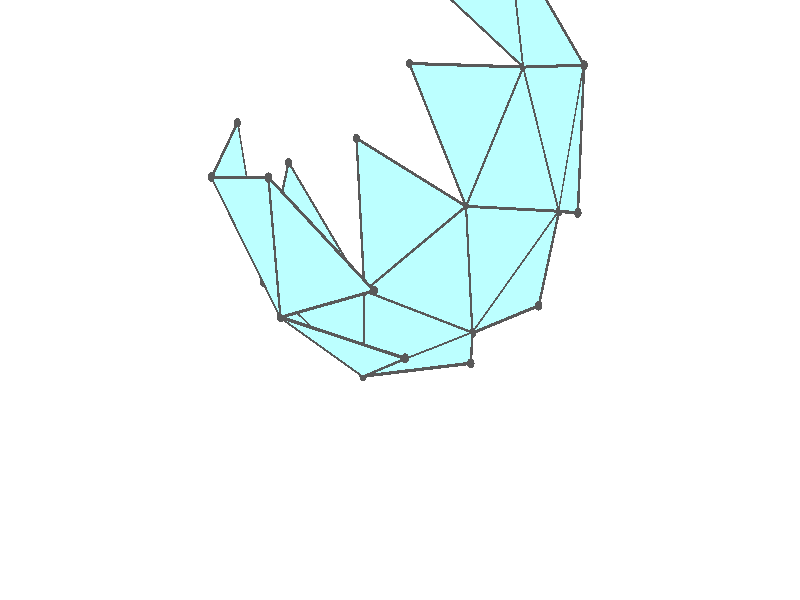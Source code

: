 #version 3.7;
global_settings{assumed_gamma 1.0}
camera{perspective location <18.750000000000000000000000, 10.825317547305481014063844, 12.499999999999996447286321> right <0.133333333333333331482962, -0.230940107675850353485814, -0.000000000000000000000000> up <-0.064951905283832905846353, -0.037499999999999998612221, 0.129903810567665811692706> direction <0.750000000000000111022302, 0.433012701892219298294151, 0.499999999999999944488849> sky <-0.433012701892219298294151, -0.249999999999999944488849, 0.866025403784438707610605> look_at <18.000000000000000000000000, 10.392304845413262270881205, 11.999999999999996447286321>}
light_source{<18.750000000000000000000000, 10.825317547305481014063844, 12.499999999999996447286321> rgb<1.0,1.0,1.0>}
background{rgb<1,1,1>}
union{union{object{union{sphere{<-0.303530999103342913336689, 0.525731112119133481286326, -0.239250598670508907162002>,0.029999999999999998889777}sphere{<-0.303530999103343301914748, -0.525731112119133370264024, -0.239250598670508907162002>,0.029999999999999998889777}sphere{<0.607061998206686048717984, -0.000000000000000148687307, -0.239250598670508907162002>,0.029999999999999998889777}} pigment{rgb<0.1,0.1,0.1>}}object{union{cylinder{<-0.303530999103342913336689, 0.525731112119133481286326, -0.239250598670508907162002>,<-0.303530999103343301914748, -0.525731112119133370264024, -0.239250598670508907162002>,0.010000000000000000208167}cylinder{<-0.303530999103343301914748, -0.525731112119133370264024, -0.239250598670508907162002>,<0.607061998206686048717984, -0.000000000000000148687307, -0.239250598670508907162002>,0.010000000000000000208167}cylinder{<0.607061998206686048717984, -0.000000000000000148687307, -0.239250598670508907162002>,<-0.303530999103342913336689, 0.525731112119133481286326, -0.239250598670508907162002>,0.010000000000000000208167}} pigment{rgb<0.1,0.1,0.1>}}object{polygon{3.000000000000000000000000,<-0.303530999103342913336689, 0.525731112119133481286326, -0.239250598670508907162002>,<-0.303530999103343301914748, -0.525731112119133370264024, -0.239250598670508907162002>,<0.607061998206686048717984, -0.000000000000000148687307, -0.239250598670508907162002>} pigment{rgbft<0.5,1.0,1.0,0.1,0.1>}}}union{object{union{sphere{<-0.303530999103342913336689, 0.525731112119133481286326, -0.239250598670508796139700>,0.029999999999999998889777}sphere{<-0.303530999103343357425899, -0.525731112119133370264024, -0.239250598670508796139700>,0.029999999999999998889777}sphere{<-1.136579961287904172451135, 0.000000000000000554836904, 0.128457211082409400448867>,0.029999999999999998889777}} pigment{rgb<0.1,0.1,0.1>}}object{union{cylinder{<-0.303530999103342913336689, 0.525731112119133481286326, -0.239250598670508796139700>,<-0.303530999103343357425899, -0.525731112119133370264024, -0.239250598670508796139700>,0.010000000000000000208167}cylinder{<-0.303530999103343357425899, -0.525731112119133370264024, -0.239250598670508796139700>,<-1.136579961287904172451135, 0.000000000000000554836904, 0.128457211082409400448867>,0.010000000000000000208167}cylinder{<-1.136579961287904172451135, 0.000000000000000554836904, 0.128457211082409400448867>,<-0.303530999103342913336689, 0.525731112119133481286326, -0.239250598670508796139700>,0.010000000000000000208167}} pigment{rgb<0.1,0.1,0.1>}}object{polygon{3.000000000000000000000000,<-0.303530999103342913336689, 0.525731112119133481286326, -0.239250598670508796139700>,<-0.303530999103343357425899, -0.525731112119133370264024, -0.239250598670508796139700>,<-1.136579961287904172451135, 0.000000000000000554836904, 0.128457211082409400448867>} pigment{rgbft<0.5,1.0,1.0,0.1,0.1>}}}union{object{union{sphere{<-0.303530999103343024358992, 0.525731112119133481286326, -0.239250598670508629606246>,0.029999999999999998889777}sphere{<-0.952625084805700850232313, 0.984307119907659178181802, 0.449195275735781385240131>,0.029999999999999998889777}sphere{<-1.136579961287904172451135, 0.000000000000000555111512, 0.128457211082409372693292>,0.029999999999999998889777}} pigment{rgb<0.1,0.1,0.1>}}object{union{cylinder{<-0.303530999103343024358992, 0.525731112119133481286326, -0.239250598670508629606246>,<-0.952625084805700850232313, 0.984307119907659178181802, 0.449195275735781385240131>,0.010000000000000000208167}cylinder{<-0.952625084805700850232313, 0.984307119907659178181802, 0.449195275735781385240131>,<-1.136579961287904172451135, 0.000000000000000555111512, 0.128457211082409372693292>,0.010000000000000000208167}cylinder{<-1.136579961287904172451135, 0.000000000000000555111512, 0.128457211082409372693292>,<-0.303530999103343024358992, 0.525731112119133481286326, -0.239250598670508629606246>,0.010000000000000000208167}} pigment{rgb<0.1,0.1,0.1>}}object{polygon{3.000000000000000000000000,<-0.303530999103343024358992, 0.525731112119133481286326, -0.239250598670508629606246>,<-0.952625084805700850232313, 0.984307119907659178181802, 0.449195275735781385240131>,<-1.136579961287904172451135, 0.000000000000000555111512, 0.128457211082409372693292>} pigment{rgbft<0.5,1.0,1.0,0.1,0.1>}}}union{object{union{sphere{<-1.518806099470625392555689, 0.332843963770213469022252, 1.049701415445041696727912>,0.029999999999999998889777}sphere{<-0.952625084805700961254615, 0.984307119907659178181802, 0.449195275735781551773584>,0.029999999999999998889777}sphere{<-1.136579961287904172451135, 0.000000000000000582867088, 0.128457211082409594737896>,0.029999999999999998889777}} pigment{rgb<0.1,0.1,0.1>}}object{union{cylinder{<-1.518806099470625392555689, 0.332843963770213469022252, 1.049701415445041696727912>,<-0.952625084805700961254615, 0.984307119907659178181802, 0.449195275735781551773584>,0.010000000000000000208167}cylinder{<-0.952625084805700961254615, 0.984307119907659178181802, 0.449195275735781551773584>,<-1.136579961287904172451135, 0.000000000000000582867088, 0.128457211082409594737896>,0.010000000000000000208167}cylinder{<-1.136579961287904172451135, 0.000000000000000582867088, 0.128457211082409594737896>,<-1.518806099470625392555689, 0.332843963770213469022252, 1.049701415445041696727912>,0.010000000000000000208167}} pigment{rgb<0.1,0.1,0.1>}}object{polygon{3.000000000000000000000000,<-1.518806099470625392555689, 0.332843963770213469022252, 1.049701415445041696727912>,<-0.952625084805700961254615, 0.984307119907659178181802, 0.449195275735781551773584>,<-1.136579961287904172451135, 0.000000000000000582867088, 0.128457211082409594737896>} pigment{rgbft<0.5,1.0,1.0,0.1,0.1>}}}union{object{union{sphere{<-1.518806099470625392555689, 0.332843963770213524533403, 1.049701415445041918772517>,0.029999999999999998889777}sphere{<-0.952625084805700739210010, 0.984307119907659178181802, 0.449195275735781884840492>,0.029999999999999998889777}sphere{<-1.019159008470241989385840, 1.148902683679210445788499, 1.485561208400788313355179>,0.029999999999999998889777}} pigment{rgb<0.1,0.1,0.1>}}object{union{cylinder{<-1.518806099470625392555689, 0.332843963770213524533403, 1.049701415445041918772517>,<-0.952625084805700739210010, 0.984307119907659178181802, 0.449195275735781884840492>,0.010000000000000000208167}cylinder{<-0.952625084805700739210010, 0.984307119907659178181802, 0.449195275735781884840492>,<-1.019159008470241989385840, 1.148902683679210445788499, 1.485561208400788313355179>,0.010000000000000000208167}cylinder{<-1.019159008470241989385840, 1.148902683679210445788499, 1.485561208400788313355179>,<-1.518806099470625392555689, 0.332843963770213524533403, 1.049701415445041918772517>,0.010000000000000000208167}} pigment{rgb<0.1,0.1,0.1>}}object{polygon{3.000000000000000000000000,<-1.518806099470625392555689, 0.332843963770213524533403, 1.049701415445041918772517>,<-0.952625084805700739210010, 0.984307119907659178181802, 0.449195275735781884840492>,<-1.019159008470241989385840, 1.148902683679210445788499, 1.485561208400788313355179>} pigment{rgbft<0.5,1.0,1.0,0.1,0.1>}}}union{object{union{sphere{<-1.518806099470625170511084, 0.332843963770213635555706, 1.049701415445041696727912>,0.029999999999999998889777}sphere{<-1.261148991479825287598260, 0.308166249991385310380565, 2.068807216696585182802437>,0.029999999999999998889777}sphere{<-1.019159008470241989385840, 1.148902683679210667833104, 1.485561208400788091310574>,0.029999999999999998889777}} pigment{rgb<0.1,0.1,0.1>}}object{union{cylinder{<-1.518806099470625170511084, 0.332843963770213635555706, 1.049701415445041696727912>,<-1.261148991479825287598260, 0.308166249991385310380565, 2.068807216696585182802437>,0.010000000000000000208167}cylinder{<-1.261148991479825287598260, 0.308166249991385310380565, 2.068807216696585182802437>,<-1.019159008470241989385840, 1.148902683679210667833104, 1.485561208400788091310574>,0.010000000000000000208167}cylinder{<-1.019159008470241989385840, 1.148902683679210667833104, 1.485561208400788091310574>,<-1.518806099470625170511084, 0.332843963770213635555706, 1.049701415445041696727912>,0.010000000000000000208167}} pigment{rgb<0.1,0.1,0.1>}}object{polygon{3.000000000000000000000000,<-1.518806099470625170511084, 0.332843963770213635555706, 1.049701415445041696727912>,<-1.261148991479825287598260, 0.308166249991385310380565, 2.068807216696585182802437>,<-1.019159008470241989385840, 1.148902683679210667833104, 1.485561208400788091310574>} pigment{rgbft<0.5,1.0,1.0,0.1,0.1>}}}union{object{union{sphere{<0.568289980643951420091753, -0.984307119907658956137197, 0.128457211082409206159838>,0.029999999999999998889777}sphere{<-0.303530999103343301914748, -0.525731112119133259241721, -0.239250598670508907162002>,0.029999999999999998889777}sphere{<0.607061998206686048717984, -0.000000000000000222044605, -0.239250598670508851650851>,0.029999999999999998889777}} pigment{rgb<0.1,0.1,0.1>}}object{union{cylinder{<0.568289980643951420091753, -0.984307119907658956137197, 0.128457211082409206159838>,<-0.303530999103343301914748, -0.525731112119133259241721, -0.239250598670508907162002>,0.010000000000000000208167}cylinder{<-0.303530999103343301914748, -0.525731112119133259241721, -0.239250598670508907162002>,<0.607061998206686048717984, -0.000000000000000222044605, -0.239250598670508851650851>,0.010000000000000000208167}cylinder{<0.607061998206686048717984, -0.000000000000000222044605, -0.239250598670508851650851>,<0.568289980643951420091753, -0.984307119907658956137197, 0.128457211082409206159838>,0.010000000000000000208167}} pigment{rgb<0.1,0.1,0.1>}}object{polygon{3.000000000000000000000000,<0.568289980643951420091753, -0.984307119907658956137197, 0.128457211082409206159838>,<-0.303530999103343301914748, -0.525731112119133259241721, -0.239250598670508907162002>,<0.607061998206686048717984, -0.000000000000000222044605, -0.239250598670508851650851>} pigment{rgbft<0.5,1.0,1.0,0.1,0.1>}}}union{object{union{sphere{<0.568289980643951420091753, -0.984307119907658956137197, 0.128457211082409095137535>,0.029999999999999998889777}sphere{<1.328747513368778498943357, -0.332843963770214190667218, 0.449195275735781218706677>,0.029999999999999998889777}sphere{<0.607061998206686159740286, -0.000000000000000166533454, -0.239250598670508907162002>,0.029999999999999998889777}} pigment{rgb<0.1,0.1,0.1>}}object{union{cylinder{<0.568289980643951420091753, -0.984307119907658956137197, 0.128457211082409095137535>,<1.328747513368778498943357, -0.332843963770214190667218, 0.449195275735781218706677>,0.010000000000000000208167}cylinder{<1.328747513368778498943357, -0.332843963770214190667218, 0.449195275735781218706677>,<0.607061998206686159740286, -0.000000000000000166533454, -0.239250598670508907162002>,0.010000000000000000208167}cylinder{<0.607061998206686159740286, -0.000000000000000166533454, -0.239250598670508907162002>,<0.568289980643951420091753, -0.984307119907658956137197, 0.128457211082409095137535>,0.010000000000000000208167}} pigment{rgb<0.1,0.1,0.1>}}object{polygon{3.000000000000000000000000,<0.568289980643951420091753, -0.984307119907658956137197, 0.128457211082409095137535>,<1.328747513368778498943357, -0.332843963770214190667218, 0.449195275735781218706677>,<0.607061998206686159740286, -0.000000000000000166533454, -0.239250598670508907162002>} pigment{rgbft<0.5,1.0,1.0,0.1,0.1>}}}union{object{union{sphere{<0.568289980643951309069450, -0.984307119907658734092593, 0.128457211082409150648687>,0.029999999999999998889777}sphere{<1.328747513368778276898752, -0.332843963770214301689521, 0.449195275735781329728979>,0.029999999999999998889777}sphere{<1.047654377856623852949269, -1.148902683679211556011523, 1.049701415445041252638703>,0.029999999999999998889777}} pigment{rgb<0.1,0.1,0.1>}}object{union{cylinder{<0.568289980643951309069450, -0.984307119907658734092593, 0.128457211082409150648687>,<1.328747513368778276898752, -0.332843963770214301689521, 0.449195275735781329728979>,0.010000000000000000208167}cylinder{<1.328747513368778276898752, -0.332843963770214301689521, 0.449195275735781329728979>,<1.047654377856623852949269, -1.148902683679211556011523, 1.049701415445041252638703>,0.010000000000000000208167}cylinder{<1.047654377856623852949269, -1.148902683679211556011523, 1.049701415445041252638703>,<0.568289980643951309069450, -0.984307119907658734092593, 0.128457211082409150648687>,0.010000000000000000208167}} pigment{rgb<0.1,0.1,0.1>}}object{polygon{3.000000000000000000000000,<0.568289980643951309069450, -0.984307119907658734092593, 0.128457211082409150648687>,<1.328747513368778276898752, -0.332843963770214301689521, 0.449195275735781329728979>,<1.047654377856623852949269, -1.148902683679211556011523, 1.049701415445041252638703>} pigment{rgbft<0.5,1.0,1.0,0.1,0.1>}}}union{object{union{sphere{<1.504558414777434460773975, -0.308166249991385976514380, 1.485561208400787647221364>,0.029999999999999998889777}sphere{<1.328747513368778276898752, -0.332843963770214301689521, 0.449195275735780996662072>,0.029999999999999998889777}sphere{<1.047654377856623852949269, -1.148902683679212000100733, 1.049701415445041252638703>,0.029999999999999998889777}} pigment{rgb<0.1,0.1,0.1>}}object{union{cylinder{<1.504558414777434460773975, -0.308166249991385976514380, 1.485561208400787647221364>,<1.328747513368778276898752, -0.332843963770214301689521, 0.449195275735780996662072>,0.010000000000000000208167}cylinder{<1.328747513368778276898752, -0.332843963770214301689521, 0.449195275735780996662072>,<1.047654377856623852949269, -1.148902683679212000100733, 1.049701415445041252638703>,0.010000000000000000208167}cylinder{<1.047654377856623852949269, -1.148902683679212000100733, 1.049701415445041252638703>,<1.504558414777434460773975, -0.308166249991385976514380, 1.485561208400787647221364>,0.010000000000000000208167}} pigment{rgb<0.1,0.1,0.1>}}object{polygon{3.000000000000000000000000,<1.504558414777434460773975, -0.308166249991385976514380, 1.485561208400787647221364>,<1.328747513368778276898752, -0.332843963770214301689521, 0.449195275735780996662072>,<1.047654377856623852949269, -1.148902683679212000100733, 1.049701415445041252638703>} pigment{rgbft<0.5,1.0,1.0,0.1,0.1>}}}union{object{union{sphere{<-0.303530999103342913336689, 0.525731112119133481286326, -0.239250598670508879406427>,0.029999999999999998889777}sphere{<0.568289980643952086225568, 0.984307119907658956137197, 0.128457211082409261670989>,0.029999999999999998889777}sphere{<0.607061998206686048717984, -0.000000000000000055511151, -0.239250598670508823895275>,0.029999999999999998889777}} pigment{rgb<0.1,0.1,0.1>}}object{union{cylinder{<-0.303530999103342913336689, 0.525731112119133481286326, -0.239250598670508879406427>,<0.568289980643952086225568, 0.984307119907658956137197, 0.128457211082409261670989>,0.010000000000000000208167}cylinder{<0.568289980643952086225568, 0.984307119907658956137197, 0.128457211082409261670989>,<0.607061998206686048717984, -0.000000000000000055511151, -0.239250598670508823895275>,0.010000000000000000208167}cylinder{<0.607061998206686048717984, -0.000000000000000055511151, -0.239250598670508823895275>,<-0.303530999103342913336689, 0.525731112119133481286326, -0.239250598670508879406427>,0.010000000000000000208167}} pigment{rgb<0.1,0.1,0.1>}}object{polygon{3.000000000000000000000000,<-0.303530999103342913336689, 0.525731112119133481286326, -0.239250598670508879406427>,<0.568289980643952086225568, 0.984307119907658956137197, 0.128457211082409261670989>,<0.607061998206686048717984, -0.000000000000000055511151, -0.239250598670508823895275>} pigment{rgbft<0.5,1.0,1.0,0.1,0.1>}}}union{object{union{sphere{<-0.952625084805701849433035, -0.984307119907658178981080, 0.449195275735781662795887>,0.029999999999999998889777}sphere{<-0.303530999103343357425899, -0.525731112119133592308629, -0.239250598670508851650851>,0.029999999999999998889777}sphere{<-1.136579961287904394495740, 0.000000000000000777156117, 0.128457211082409428204443>,0.029999999999999998889777}} pigment{rgb<0.1,0.1,0.1>}}object{union{cylinder{<-0.952625084805701849433035, -0.984307119907658178981080, 0.449195275735781662795887>,<-0.303530999103343357425899, -0.525731112119133592308629, -0.239250598670508851650851>,0.010000000000000000208167}cylinder{<-0.303530999103343357425899, -0.525731112119133592308629, -0.239250598670508851650851>,<-1.136579961287904394495740, 0.000000000000000777156117, 0.128457211082409428204443>,0.010000000000000000208167}cylinder{<-1.136579961287904394495740, 0.000000000000000777156117, 0.128457211082409428204443>,<-0.952625084805701849433035, -0.984307119907658178981080, 0.449195275735781662795887>,0.010000000000000000208167}} pigment{rgb<0.1,0.1,0.1>}}object{polygon{3.000000000000000000000000,<-0.952625084805701849433035, -0.984307119907658178981080, 0.449195275735781662795887>,<-0.303530999103343357425899, -0.525731112119133592308629, -0.239250598670508851650851>,<-1.136579961287904394495740, 0.000000000000000777156117, 0.128457211082409428204443>} pigment{rgbft<0.5,1.0,1.0,0.1,0.1>}}}union{object{union{sphere{<-0.303530999103342968847841, 0.525731112119133481286326, -0.239250598670508796139700>,0.029999999999999998889777}sphere{<-0.952625084805700739210010, 0.984307119907658956137197, 0.449195275735781385240131>,0.029999999999999998889777}sphere{<0.040880983541761312105578, 1.317151083677871481469879, 0.361255541038751126770023>,0.029999999999999998889777}} pigment{rgb<0.1,0.1,0.1>}}object{union{cylinder{<-0.303530999103342968847841, 0.525731112119133481286326, -0.239250598670508796139700>,<-0.952625084805700739210010, 0.984307119907658956137197, 0.449195275735781385240131>,0.010000000000000000208167}cylinder{<-0.952625084805700739210010, 0.984307119907658956137197, 0.449195275735781385240131>,<0.040880983541761312105578, 1.317151083677871481469879, 0.361255541038751126770023>,0.010000000000000000208167}cylinder{<0.040880983541761312105578, 1.317151083677871481469879, 0.361255541038751126770023>,<-0.303530999103342968847841, 0.525731112119133481286326, -0.239250598670508796139700>,0.010000000000000000208167}} pigment{rgb<0.1,0.1,0.1>}}object{polygon{3.000000000000000000000000,<-0.303530999103342968847841, 0.525731112119133481286326, -0.239250598670508796139700>,<-0.952625084805700739210010, 0.984307119907658956137197, 0.449195275735781385240131>,<0.040880983541761312105578, 1.317151083677871481469879, 0.361255541038751126770023>} pigment{rgbft<0.5,1.0,1.0,0.1,0.1>}}}union{object{union{sphere{<-1.518806099470625614600294, 0.332843963770213524533403, 1.049701415445041696727912>,0.029999999999999998889777}sphere{<-1.363570991115347297295557, -0.693979512117794516967706, 0.885055068691527724311641>,0.029999999999999998889777}sphere{<-1.136579961287904172451135, 0.000000000000000555111512, 0.128457211082409095137535>,0.029999999999999998889777}} pigment{rgb<0.1,0.1,0.1>}}object{union{cylinder{<-1.518806099470625614600294, 0.332843963770213524533403, 1.049701415445041696727912>,<-1.363570991115347297295557, -0.693979512117794516967706, 0.885055068691527724311641>,0.010000000000000000208167}cylinder{<-1.363570991115347297295557, -0.693979512117794516967706, 0.885055068691527724311641>,<-1.136579961287904172451135, 0.000000000000000555111512, 0.128457211082409095137535>,0.010000000000000000208167}cylinder{<-1.136579961287904172451135, 0.000000000000000555111512, 0.128457211082409095137535>,<-1.518806099470625614600294, 0.332843963770213524533403, 1.049701415445041696727912>,0.010000000000000000208167}} pigment{rgb<0.1,0.1,0.1>}}object{polygon{3.000000000000000000000000,<-1.518806099470625614600294, 0.332843963770213524533403, 1.049701415445041696727912>,<-1.363570991115347297295557, -0.693979512117794516967706, 0.885055068691527724311641>,<-1.136579961287904172451135, 0.000000000000000555111512, 0.128457211082409095137535>} pigment{rgbft<0.5,1.0,1.0,0.1,0.1>}}}union{object{union{sphere{<-0.201108999467821236706300, 1.527876874228312642500782, 0.944501549334549217462609>,0.029999999999999998889777}sphere{<-0.952625084805700628187708, 0.984307119907659400226407, 0.449195275735782106885097>,0.029999999999999998889777}sphere{<-1.019159008470241989385840, 1.148902683679210445788499, 1.485561208400788313355179>,0.029999999999999998889777}} pigment{rgb<0.1,0.1,0.1>}}object{union{cylinder{<-0.201108999467821236706300, 1.527876874228312642500782, 0.944501549334549217462609>,<-0.952625084805700628187708, 0.984307119907659400226407, 0.449195275735782106885097>,0.010000000000000000208167}cylinder{<-0.952625084805700628187708, 0.984307119907659400226407, 0.449195275735782106885097>,<-1.019159008470241989385840, 1.148902683679210445788499, 1.485561208400788313355179>,0.010000000000000000208167}cylinder{<-1.019159008470241989385840, 1.148902683679210445788499, 1.485561208400788313355179>,<-0.201108999467821236706300, 1.527876874228312642500782, 0.944501549334549217462609>,0.010000000000000000208167}} pigment{rgb<0.1,0.1,0.1>}}object{polygon{3.000000000000000000000000,<-0.201108999467821236706300, 1.527876874228312642500782, 0.944501549334549217462609>,<-0.952625084805700628187708, 0.984307119907659400226407, 0.449195275735782106885097>,<-1.019159008470241989385840, 1.148902683679210445788499, 1.485561208400788313355179>} pigment{rgbft<0.5,1.0,1.0,0.1,0.1>}}}union{object{union{sphere{<-1.518806099470625170511084, 0.332843963770213635555706, 1.049701415445041918772517>,0.029999999999999998889777}sphere{<-1.261148991479825287598260, 0.308166249991385310380565, 2.068807216696585626891647>,0.029999999999999998889777}sphere{<-1.405694073366321905638188, -0.589772934645350188631596, 1.541185430758568175590995>,0.029999999999999998889777}} pigment{rgb<0.1,0.1,0.1>}}object{union{cylinder{<-1.518806099470625170511084, 0.332843963770213635555706, 1.049701415445041918772517>,<-1.261148991479825287598260, 0.308166249991385310380565, 2.068807216696585626891647>,0.010000000000000000208167}cylinder{<-1.261148991479825287598260, 0.308166249991385310380565, 2.068807216696585626891647>,<-1.405694073366321905638188, -0.589772934645350188631596, 1.541185430758568175590995>,0.010000000000000000208167}cylinder{<-1.405694073366321905638188, -0.589772934645350188631596, 1.541185430758568175590995>,<-1.518806099470625170511084, 0.332843963770213635555706, 1.049701415445041918772517>,0.010000000000000000208167}} pigment{rgb<0.1,0.1,0.1>}}object{polygon{3.000000000000000000000000,<-1.518806099470625170511084, 0.332843963770213635555706, 1.049701415445041918772517>,<-1.261148991479825287598260, 0.308166249991385310380565, 2.068807216696585626891647>,<-1.405694073366321905638188, -0.589772934645350188631596, 1.541185430758568175590995>} pigment{rgbft<0.5,1.0,1.0,0.1,0.1>}}}union{object{union{sphere{<0.568289980643951309069450, -0.984307119907658956137197, 0.128457211082409206159838>,0.029999999999999998889777}sphere{<-0.303530999103343357425899, -0.525731112119133370264024, -0.239250598670508907162002>,0.029999999999999998889777}sphere{<-0.376122428563078092800254, -1.317151083677871703514484, 0.449195275735781440751282>,0.029999999999999998889777}} pigment{rgb<0.1,0.1,0.1>}}object{union{cylinder{<0.568289980643951309069450, -0.984307119907658956137197, 0.128457211082409206159838>,<-0.303530999103343357425899, -0.525731112119133370264024, -0.239250598670508907162002>,0.010000000000000000208167}cylinder{<-0.303530999103343357425899, -0.525731112119133370264024, -0.239250598670508907162002>,<-0.376122428563078092800254, -1.317151083677871703514484, 0.449195275735781440751282>,0.010000000000000000208167}cylinder{<-0.376122428563078092800254, -1.317151083677871703514484, 0.449195275735781440751282>,<0.568289980643951309069450, -0.984307119907658956137197, 0.128457211082409206159838>,0.010000000000000000208167}} pigment{rgb<0.1,0.1,0.1>}}object{polygon{3.000000000000000000000000,<0.568289980643951309069450, -0.984307119907658956137197, 0.128457211082409206159838>,<-0.303530999103343357425899, -0.525731112119133370264024, -0.239250598670508907162002>,<-0.376122428563078092800254, -1.317151083677871703514484, 0.449195275735781440751282>} pigment{rgbft<0.5,1.0,1.0,0.1,0.1>}}}union{object{union{sphere{<1.120245807316360142635858, 0.693979512117793628789286, 0.361255541038751681881536>,0.029999999999999998889777}sphere{<1.328747513368778498943357, -0.332843963770214135156067, 0.449195275735781218706677>,0.029999999999999998889777}sphere{<0.607061998206686159740286, -0.000000000000000166533454, -0.239250598670508851650851>,0.029999999999999998889777}} pigment{rgb<0.1,0.1,0.1>}}object{union{cylinder{<1.120245807316360142635858, 0.693979512117793628789286, 0.361255541038751681881536>,<1.328747513368778498943357, -0.332843963770214135156067, 0.449195275735781218706677>,0.010000000000000000208167}cylinder{<1.328747513368778498943357, -0.332843963770214135156067, 0.449195275735781218706677>,<0.607061998206686159740286, -0.000000000000000166533454, -0.239250598670508851650851>,0.010000000000000000208167}cylinder{<0.607061998206686159740286, -0.000000000000000166533454, -0.239250598670508851650851>,<1.120245807316360142635858, 0.693979512117793628789286, 0.361255541038751681881536>,0.010000000000000000208167}} pigment{rgb<0.1,0.1,0.1>}}object{polygon{3.000000000000000000000000,<1.120245807316360142635858, 0.693979512117793628789286, 0.361255541038751681881536>,<1.328747513368778498943357, -0.332843963770214135156067, 0.449195275735781218706677>,<0.607061998206686159740286, -0.000000000000000166533454, -0.239250598670508851650851>} pigment{rgbft<0.5,1.0,1.0,0.1,0.1>}}}union{object{union{sphere{<0.568289980643951198047148, -0.984307119907658734092593, 0.128457211082409039626384>,0.029999999999999998889777}sphere{<0.080781608357731515823730, -1.527876874228312198411572, 0.885055068691526947155523>,0.029999999999999998889777}sphere{<1.047654377856623852949269, -1.148902683679211556011523, 1.049701415445041252638703>,0.029999999999999998889777}} pigment{rgb<0.1,0.1,0.1>}}object{union{cylinder{<0.568289980643951198047148, -0.984307119907658734092593, 0.128457211082409039626384>,<0.080781608357731515823730, -1.527876874228312198411572, 0.885055068691526947155523>,0.010000000000000000208167}cylinder{<0.080781608357731515823730, -1.527876874228312198411572, 0.885055068691526947155523>,<1.047654377856623852949269, -1.148902683679211556011523, 1.049701415445041252638703>,0.010000000000000000208167}cylinder{<1.047654377856623852949269, -1.148902683679211556011523, 1.049701415445041252638703>,<0.568289980643951198047148, -0.984307119907658734092593, 0.128457211082409039626384>,0.010000000000000000208167}} pigment{rgb<0.1,0.1,0.1>}}object{polygon{3.000000000000000000000000,<0.568289980643951198047148, -0.984307119907658734092593, 0.128457211082409039626384>,<0.080781608357731515823730, -1.527876874228312198411572, 0.885055068691526947155523>,<1.047654377856623852949269, -1.148902683679211556011523, 1.049701415445041252638703>} pigment{rgbft<0.5,1.0,1.0,0.1,0.1>}}}union{object{union{sphere{<1.504558414777434460773975, -0.308166249991385976514380, 1.485561208400787647221364>,0.029999999999999998889777}sphere{<1.328747513368778276898752, -0.332843963770214246178369, 0.449195275735781163195526>,0.029999999999999998889777}sphere{<1.423734686670392157736842, 0.589772934645350632720806, 0.944501549334547885194979>,0.029999999999999998889777}} pigment{rgb<0.1,0.1,0.1>}}object{union{cylinder{<1.504558414777434460773975, -0.308166249991385976514380, 1.485561208400787647221364>,<1.328747513368778276898752, -0.332843963770214246178369, 0.449195275735781163195526>,0.010000000000000000208167}cylinder{<1.328747513368778276898752, -0.332843963770214246178369, 0.449195275735781163195526>,<1.423734686670392157736842, 0.589772934645350632720806, 0.944501549334547885194979>,0.010000000000000000208167}cylinder{<1.423734686670392157736842, 0.589772934645350632720806, 0.944501549334547885194979>,<1.504558414777434460773975, -0.308166249991385976514380, 1.485561208400787647221364>,0.010000000000000000208167}} pigment{rgb<0.1,0.1,0.1>}}object{polygon{3.000000000000000000000000,<1.504558414777434460773975, -0.308166249991385976514380, 1.485561208400787647221364>,<1.328747513368778276898752, -0.332843963770214246178369, 0.449195275735781163195526>,<1.423734686670392157736842, 0.589772934645350632720806, 0.944501549334547885194979>} pigment{rgbft<0.5,1.0,1.0,0.1,0.1>}}}}

